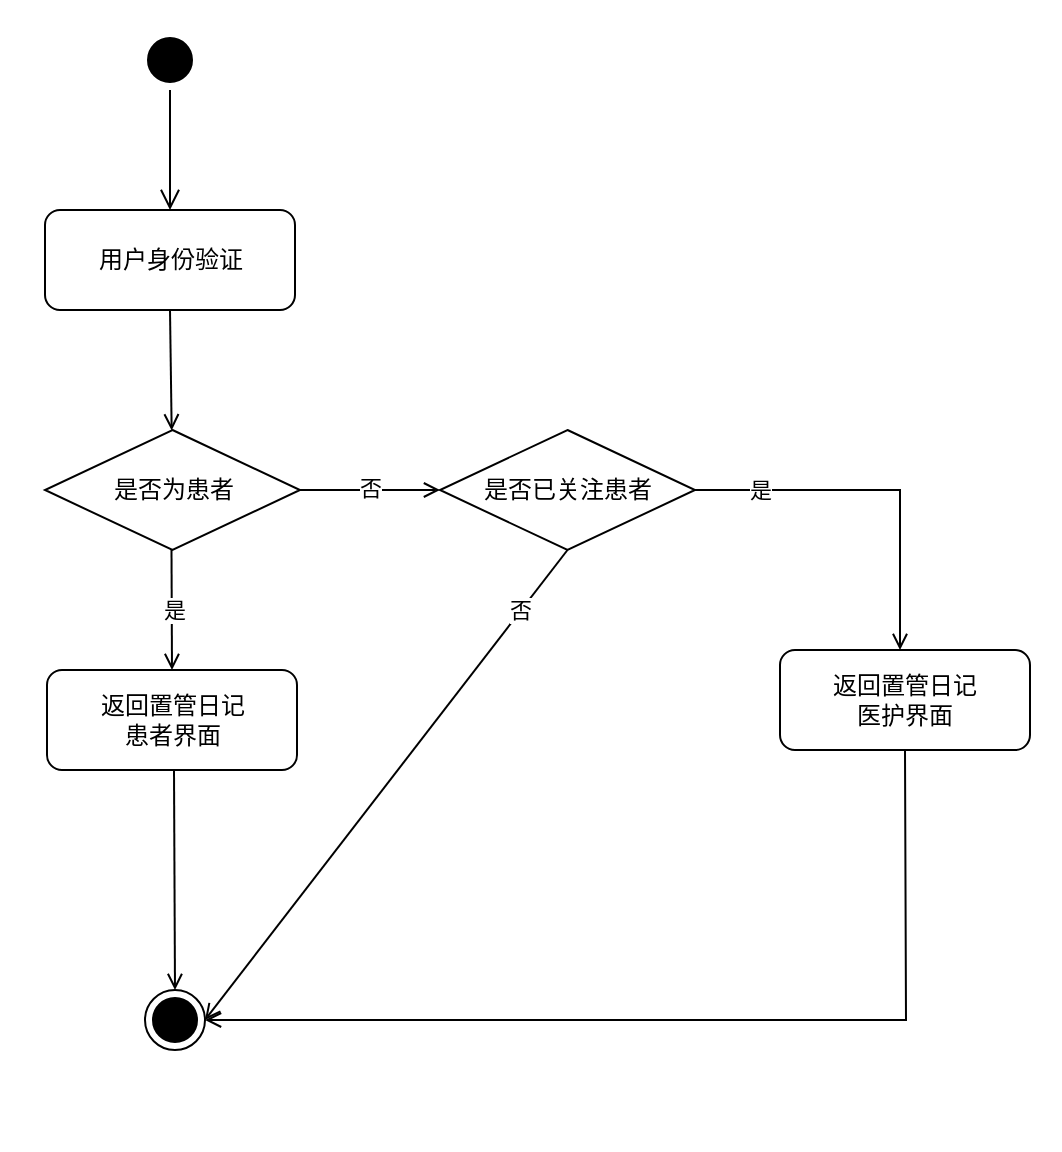 <mxfile version="24.2.5" type="github">
  <diagram name="第 1 页" id="vSMtF_dreAP6zfrNmIUE">
    <mxGraphModel dx="841" dy="583" grid="1" gridSize="10" guides="1" tooltips="1" connect="1" arrows="1" fold="1" page="1" pageScale="1" pageWidth="827" pageHeight="1169" math="0" shadow="0">
      <root>
        <mxCell id="0" />
        <mxCell id="1" parent="0" />
        <mxCell id="NvbOZmVKaPxZ20kv9yKY-23" value="" style="rounded=0;whiteSpace=wrap;html=1;strokeColor=none;fillColor=#FFFFFF;" vertex="1" parent="1">
          <mxGeometry x="50" y="55" width="530" height="575" as="geometry" />
        </mxCell>
        <mxCell id="NvbOZmVKaPxZ20kv9yKY-1" value="" style="ellipse;html=1;shape=startState;fillColor=#000000;strokeColor=#000000;" vertex="1" parent="1">
          <mxGeometry x="120" y="70" width="30" height="30" as="geometry" />
        </mxCell>
        <mxCell id="NvbOZmVKaPxZ20kv9yKY-2" value="" style="edgeStyle=orthogonalEdgeStyle;html=1;verticalAlign=bottom;endArrow=open;endSize=8;strokeColor=#000000;rounded=0;" edge="1" source="NvbOZmVKaPxZ20kv9yKY-1" parent="1">
          <mxGeometry relative="1" as="geometry">
            <mxPoint x="135" y="160" as="targetPoint" />
          </mxGeometry>
        </mxCell>
        <mxCell id="NvbOZmVKaPxZ20kv9yKY-3" value="" style="ellipse;html=1;shape=endState;fillColor=#000000;strokeColor=#000000;" vertex="1" parent="1">
          <mxGeometry x="122.5" y="550" width="30" height="30" as="geometry" />
        </mxCell>
        <mxCell id="NvbOZmVKaPxZ20kv9yKY-4" value="用户身份验证" style="rounded=1;whiteSpace=wrap;html=1;" vertex="1" parent="1">
          <mxGeometry x="72.5" y="160" width="125" height="50" as="geometry" />
        </mxCell>
        <mxCell id="NvbOZmVKaPxZ20kv9yKY-5" value="" style="endArrow=open;html=1;rounded=0;endFill=0;exitX=0.5;exitY=1;exitDx=0;exitDy=0;" edge="1" parent="1" source="NvbOZmVKaPxZ20kv9yKY-4" target="NvbOZmVKaPxZ20kv9yKY-7">
          <mxGeometry width="50" height="50" relative="1" as="geometry">
            <mxPoint x="270" y="330" as="sourcePoint" />
            <mxPoint x="320" y="280" as="targetPoint" />
          </mxGeometry>
        </mxCell>
        <mxCell id="NvbOZmVKaPxZ20kv9yKY-7" value="是否为患者" style="rhombus;whiteSpace=wrap;html=1;" vertex="1" parent="1">
          <mxGeometry x="72.5" y="270" width="127.5" height="60" as="geometry" />
        </mxCell>
        <mxCell id="NvbOZmVKaPxZ20kv9yKY-9" value="" style="endArrow=open;html=1;rounded=0;endFill=0;exitX=0.5;exitY=1;exitDx=0;exitDy=0;entryX=0.5;entryY=0;entryDx=0;entryDy=0;" edge="1" parent="1" target="NvbOZmVKaPxZ20kv9yKY-11">
          <mxGeometry width="50" height="50" relative="1" as="geometry">
            <mxPoint x="135.75" y="330" as="sourcePoint" />
            <mxPoint x="170" y="360" as="targetPoint" />
          </mxGeometry>
        </mxCell>
        <mxCell id="NvbOZmVKaPxZ20kv9yKY-10" value="是" style="edgeLabel;html=1;align=center;verticalAlign=middle;resizable=0;points=[];" vertex="1" connectable="0" parent="NvbOZmVKaPxZ20kv9yKY-9">
          <mxGeometry x="0.003" y="1" relative="1" as="geometry">
            <mxPoint as="offset" />
          </mxGeometry>
        </mxCell>
        <mxCell id="NvbOZmVKaPxZ20kv9yKY-11" value="返回置管日记&lt;div&gt;患者界面&lt;/div&gt;" style="rounded=1;whiteSpace=wrap;html=1;" vertex="1" parent="1">
          <mxGeometry x="73.5" y="390" width="125" height="50" as="geometry" />
        </mxCell>
        <mxCell id="NvbOZmVKaPxZ20kv9yKY-12" value="" style="endArrow=open;html=1;rounded=0;endFill=0;exitX=0.5;exitY=1;exitDx=0;exitDy=0;entryX=0.5;entryY=0;entryDx=0;entryDy=0;" edge="1" parent="1" target="NvbOZmVKaPxZ20kv9yKY-3">
          <mxGeometry width="50" height="50" relative="1" as="geometry">
            <mxPoint x="137" y="440" as="sourcePoint" />
            <mxPoint x="138" y="500" as="targetPoint" />
          </mxGeometry>
        </mxCell>
        <mxCell id="NvbOZmVKaPxZ20kv9yKY-13" value="" style="endArrow=open;html=1;rounded=0;endFill=0;exitX=1;exitY=0.5;exitDx=0;exitDy=0;" edge="1" parent="1" source="NvbOZmVKaPxZ20kv9yKY-7">
          <mxGeometry width="50" height="50" relative="1" as="geometry">
            <mxPoint x="220" y="300" as="sourcePoint" />
            <mxPoint x="270" y="300" as="targetPoint" />
          </mxGeometry>
        </mxCell>
        <mxCell id="NvbOZmVKaPxZ20kv9yKY-14" value="否" style="edgeLabel;html=1;align=center;verticalAlign=middle;resizable=0;points=[];" vertex="1" connectable="0" parent="NvbOZmVKaPxZ20kv9yKY-13">
          <mxGeometry x="0.003" y="1" relative="1" as="geometry">
            <mxPoint as="offset" />
          </mxGeometry>
        </mxCell>
        <mxCell id="NvbOZmVKaPxZ20kv9yKY-16" value="是否已关注患者" style="rhombus;whiteSpace=wrap;html=1;" vertex="1" parent="1">
          <mxGeometry x="270" y="270" width="127.5" height="60" as="geometry" />
        </mxCell>
        <mxCell id="NvbOZmVKaPxZ20kv9yKY-17" value="" style="endArrow=open;html=1;rounded=0;endFill=0;exitX=0.5;exitY=1;exitDx=0;exitDy=0;entryX=1;entryY=0.5;entryDx=0;entryDy=0;" edge="1" parent="1" source="NvbOZmVKaPxZ20kv9yKY-16" target="NvbOZmVKaPxZ20kv9yKY-3">
          <mxGeometry width="50" height="50" relative="1" as="geometry">
            <mxPoint x="210" y="310" as="sourcePoint" />
            <mxPoint x="280" y="310" as="targetPoint" />
          </mxGeometry>
        </mxCell>
        <mxCell id="NvbOZmVKaPxZ20kv9yKY-18" value="否" style="edgeLabel;html=1;align=center;verticalAlign=middle;resizable=0;points=[];" vertex="1" connectable="0" parent="NvbOZmVKaPxZ20kv9yKY-17">
          <mxGeometry x="0.003" y="1" relative="1" as="geometry">
            <mxPoint x="66" y="-89" as="offset" />
          </mxGeometry>
        </mxCell>
        <mxCell id="NvbOZmVKaPxZ20kv9yKY-19" value="" style="endArrow=open;html=1;rounded=0;endFill=0;exitX=1;exitY=0.5;exitDx=0;exitDy=0;" edge="1" parent="1" source="NvbOZmVKaPxZ20kv9yKY-16">
          <mxGeometry width="50" height="50" relative="1" as="geometry">
            <mxPoint x="145.75" y="340" as="sourcePoint" />
            <mxPoint x="500" y="380" as="targetPoint" />
            <Array as="points">
              <mxPoint x="500" y="300" />
            </Array>
          </mxGeometry>
        </mxCell>
        <mxCell id="NvbOZmVKaPxZ20kv9yKY-20" value="是" style="edgeLabel;html=1;align=center;verticalAlign=middle;resizable=0;points=[];" vertex="1" connectable="0" parent="NvbOZmVKaPxZ20kv9yKY-19">
          <mxGeometry x="0.003" y="1" relative="1" as="geometry">
            <mxPoint x="-59" y="1" as="offset" />
          </mxGeometry>
        </mxCell>
        <mxCell id="NvbOZmVKaPxZ20kv9yKY-21" value="返回置管日记&lt;div&gt;医护界面&lt;/div&gt;" style="rounded=1;whiteSpace=wrap;html=1;" vertex="1" parent="1">
          <mxGeometry x="440" y="380" width="125" height="50" as="geometry" />
        </mxCell>
        <mxCell id="NvbOZmVKaPxZ20kv9yKY-22" value="" style="endArrow=open;html=1;rounded=0;endFill=0;exitX=0.5;exitY=1;exitDx=0;exitDy=0;entryX=1;entryY=0.5;entryDx=0;entryDy=0;" edge="1" parent="1" source="NvbOZmVKaPxZ20kv9yKY-21" target="NvbOZmVKaPxZ20kv9yKY-3">
          <mxGeometry width="50" height="50" relative="1" as="geometry">
            <mxPoint x="502" y="440" as="sourcePoint" />
            <mxPoint x="503" y="550" as="targetPoint" />
            <Array as="points">
              <mxPoint x="503" y="565" />
            </Array>
          </mxGeometry>
        </mxCell>
      </root>
    </mxGraphModel>
  </diagram>
</mxfile>
